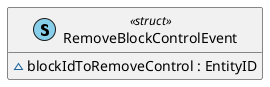 @startuml
' STYLE START
hide empty members

skinparam shadowing false
<style>
document {
  BackgroundColor transparent
  Margin 0
}
</style>
' STYLE END

class RemoveBlockControlEvent << (S, SkyBlue) struct >> { 
  ~blockIdToRemoveControl : EntityID
}
@enduml